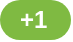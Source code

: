 <mxfile version="14.6.13" type="device"><diagram id="_fwhiZa73vAnaTtOcIr8" name="Seite-1"><mxGraphModel dx="1086" dy="2135" grid="1" gridSize="10" guides="1" tooltips="1" connect="1" arrows="1" fold="1" page="1" pageScale="1" pageWidth="827" pageHeight="1169" math="0" shadow="0"><root><mxCell id="0"/><mxCell id="1" parent="0"/><mxCell id="zxID-6X9upEuXvVr6snF-1" value="+1" style="rounded=1;whiteSpace=wrap;html=1;arcSize=50;strokeColor=none;strokeWidth=1;fontColor=#FFFFFF;whiteSpace=wrap;align=left;verticalAlign=middle;spacingLeft=0;fontStyle=1;fontSize=12;spacing=10;fillColor=#7FBA42;" vertex="1" parent="1"><mxGeometry x="40" y="-1120" width="35.5" height="20" as="geometry"/></mxCell></root></mxGraphModel></diagram></mxfile>
